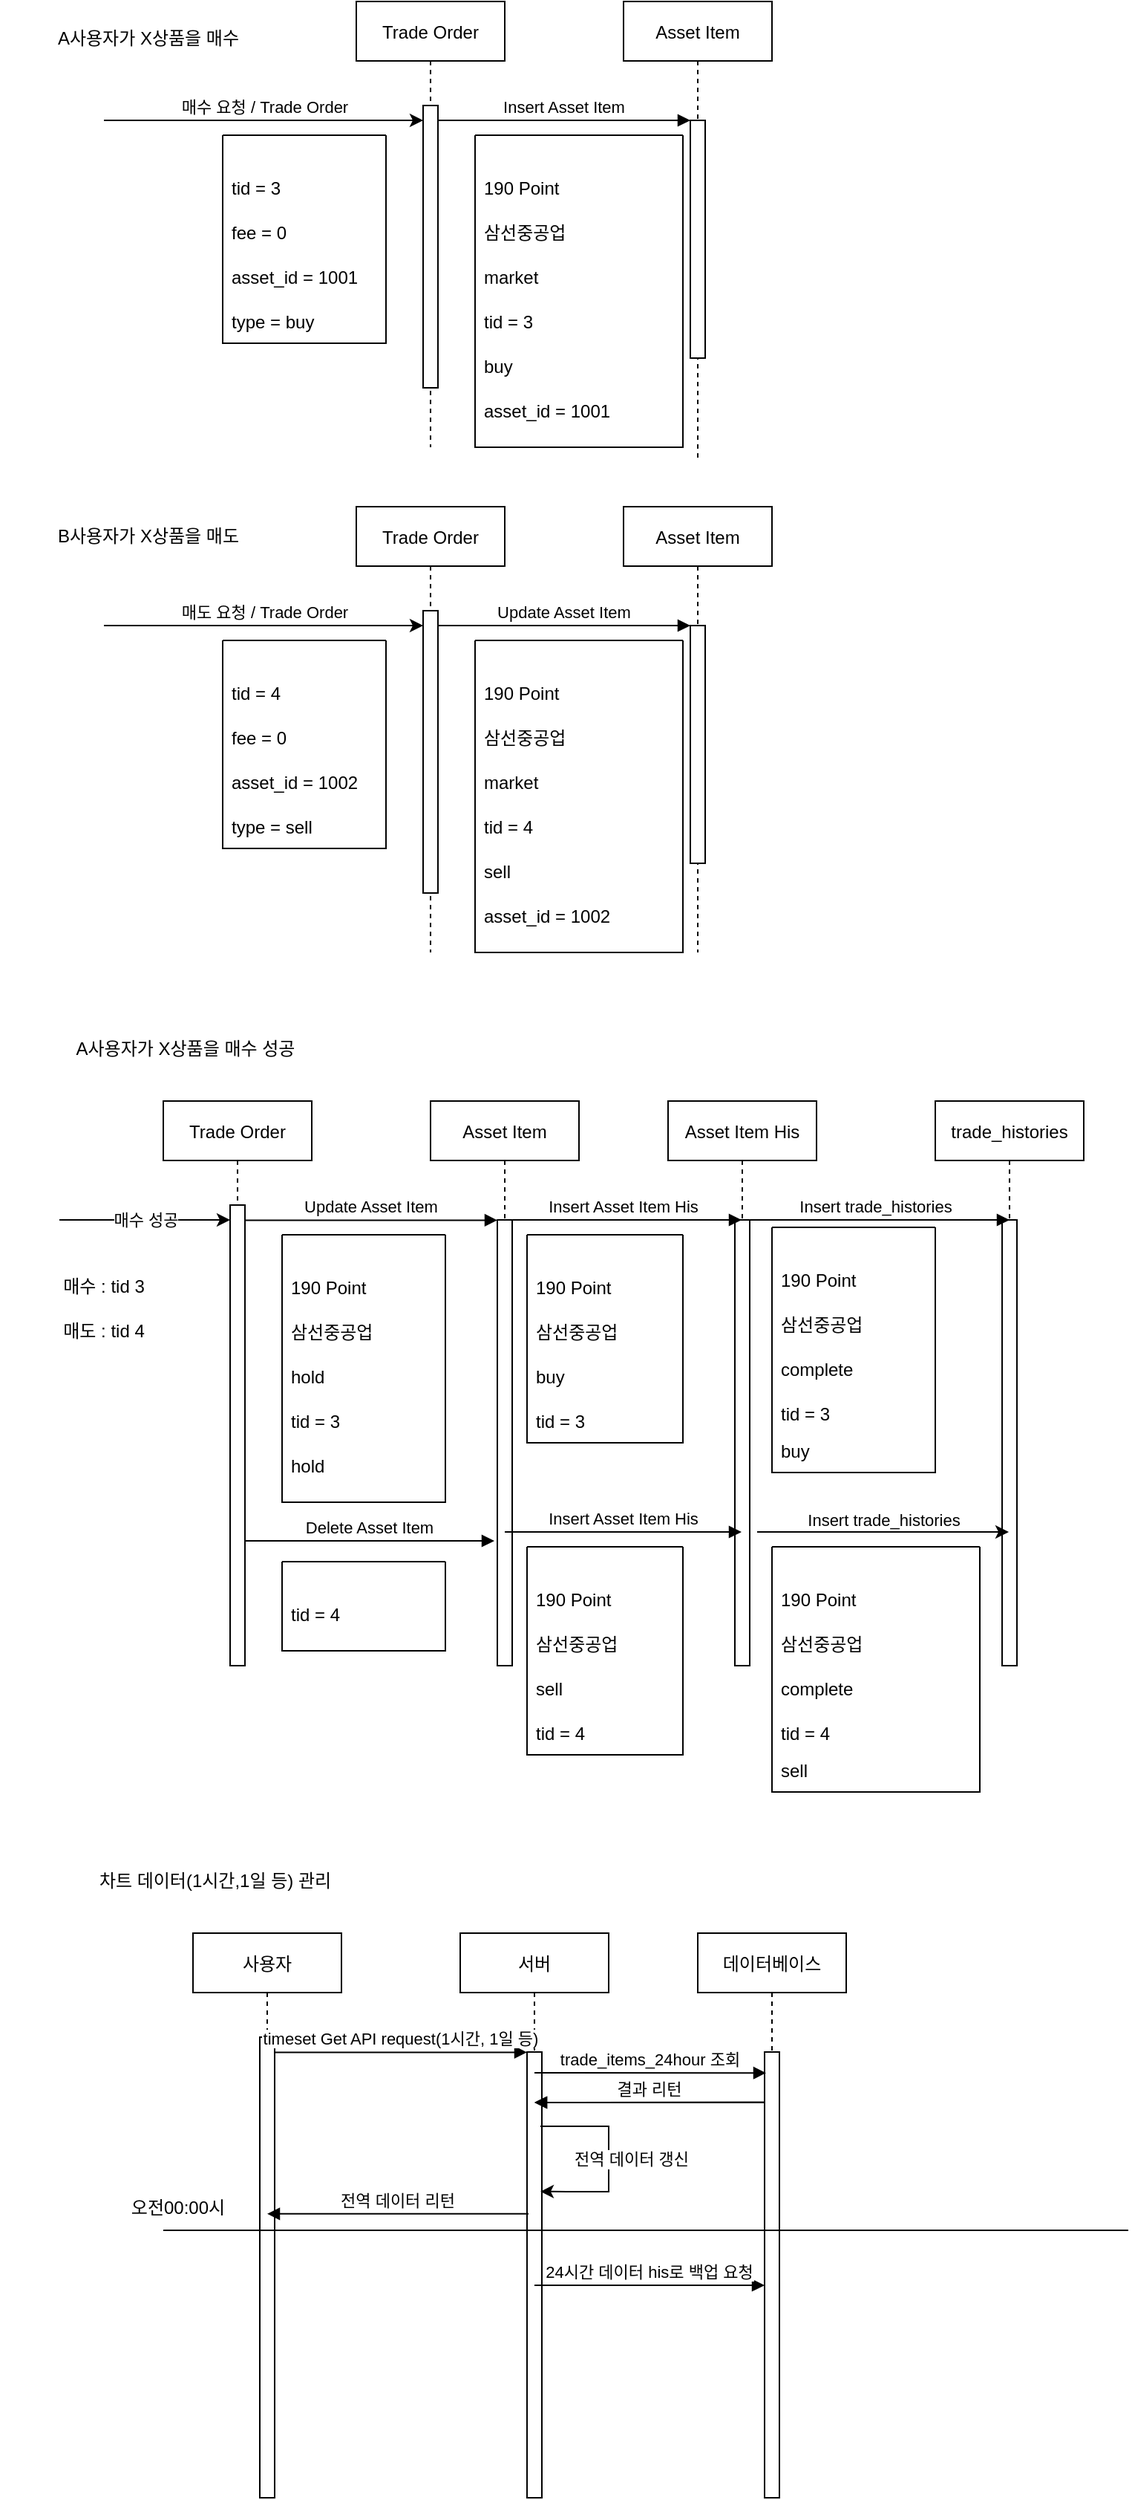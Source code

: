 <mxfile compressed="false" version="16.6.1" type="github">
  <diagram id="kgpKYQtTHZ0yAKxKKP6v" name="Page-1">
    <mxGraphModel dx="1422" dy="762" grid="1" gridSize="10" guides="1" tooltips="1" connect="1" arrows="1" fold="1" page="1" pageScale="1" pageWidth="1100" pageHeight="850" math="0" shadow="0">
      <root>
        <mxCell id="0" />
        <mxCell id="1" parent="0" />
        <mxCell id="3nuBFxr9cyL0pnOWT2aG-1" value="Trade Order" style="shape=umlLifeline;perimeter=lifelinePerimeter;container=1;collapsible=0;recursiveResize=0;rounded=0;shadow=0;strokeWidth=1;" parent="1" vertex="1">
          <mxGeometry x="270" y="80" width="100" height="300" as="geometry" />
        </mxCell>
        <mxCell id="3nuBFxr9cyL0pnOWT2aG-2" value="" style="points=[];perimeter=orthogonalPerimeter;rounded=0;shadow=0;strokeWidth=1;" parent="3nuBFxr9cyL0pnOWT2aG-1" vertex="1">
          <mxGeometry x="45" y="70" width="10" height="190" as="geometry" />
        </mxCell>
        <mxCell id="_QQGGrfTou_LdWQTnCrA-6" value="매수 요청 / Trade Order" style="endArrow=classic;html=1;rounded=0;verticalAlign=bottom;" parent="3nuBFxr9cyL0pnOWT2aG-1" edge="1">
          <mxGeometry width="50" height="50" relative="1" as="geometry">
            <mxPoint x="-170" y="80" as="sourcePoint" />
            <mxPoint x="45" y="80" as="targetPoint" />
          </mxGeometry>
        </mxCell>
        <mxCell id="3EWsTTJTEMjbQ-1mePFO-1" value="" style="swimlane;startSize=0;" parent="3nuBFxr9cyL0pnOWT2aG-1" vertex="1">
          <mxGeometry x="-90" y="90" width="110" height="140" as="geometry" />
        </mxCell>
        <mxCell id="3EWsTTJTEMjbQ-1mePFO-2" value="tid = 3" style="text;strokeColor=none;fillColor=none;align=left;verticalAlign=middle;spacingLeft=4;spacingRight=4;overflow=hidden;points=[[0,0.5],[1,0.5]];portConstraint=eastwest;rotatable=0;" parent="3EWsTTJTEMjbQ-1mePFO-1" vertex="1">
          <mxGeometry y="20" width="140" height="30" as="geometry" />
        </mxCell>
        <mxCell id="3EWsTTJTEMjbQ-1mePFO-3" value="fee = 0" style="text;strokeColor=none;fillColor=none;align=left;verticalAlign=middle;spacingLeft=4;spacingRight=4;overflow=hidden;points=[[0,0.5],[1,0.5]];portConstraint=eastwest;rotatable=0;" parent="3EWsTTJTEMjbQ-1mePFO-1" vertex="1">
          <mxGeometry y="50" width="140" height="30" as="geometry" />
        </mxCell>
        <mxCell id="3EWsTTJTEMjbQ-1mePFO-4" value="asset_id = 1001" style="text;strokeColor=none;fillColor=none;align=left;verticalAlign=middle;spacingLeft=4;spacingRight=4;overflow=hidden;points=[[0,0.5],[1,0.5]];portConstraint=eastwest;rotatable=0;" parent="3EWsTTJTEMjbQ-1mePFO-1" vertex="1">
          <mxGeometry y="80" width="140" height="30" as="geometry" />
        </mxCell>
        <mxCell id="3EWsTTJTEMjbQ-1mePFO-5" value="type = buy" style="text;strokeColor=none;fillColor=none;align=left;verticalAlign=middle;spacingLeft=4;spacingRight=4;overflow=hidden;points=[[0,0.5],[1,0.5]];portConstraint=eastwest;rotatable=0;" parent="3EWsTTJTEMjbQ-1mePFO-1" vertex="1">
          <mxGeometry y="110" width="140" height="30" as="geometry" />
        </mxCell>
        <mxCell id="3nuBFxr9cyL0pnOWT2aG-5" value="Asset Item" style="shape=umlLifeline;perimeter=lifelinePerimeter;container=1;collapsible=0;recursiveResize=0;rounded=0;shadow=0;strokeWidth=1;" parent="1" vertex="1">
          <mxGeometry x="450" y="80" width="100" height="310" as="geometry" />
        </mxCell>
        <mxCell id="3nuBFxr9cyL0pnOWT2aG-6" value="" style="points=[];perimeter=orthogonalPerimeter;rounded=0;shadow=0;strokeWidth=1;" parent="3nuBFxr9cyL0pnOWT2aG-5" vertex="1">
          <mxGeometry x="45" y="80" width="10" height="160" as="geometry" />
        </mxCell>
        <mxCell id="2FukZ6OJxtkAPrfCXwyL-7" value="" style="swimlane;startSize=0;" parent="3nuBFxr9cyL0pnOWT2aG-5" vertex="1">
          <mxGeometry x="-100" y="90" width="140" height="210" as="geometry" />
        </mxCell>
        <mxCell id="2FukZ6OJxtkAPrfCXwyL-12" value="190 Point" style="text;strokeColor=none;fillColor=none;align=left;verticalAlign=middle;spacingLeft=4;spacingRight=4;overflow=hidden;points=[[0,0.5],[1,0.5]];portConstraint=eastwest;rotatable=0;" parent="2FukZ6OJxtkAPrfCXwyL-7" vertex="1">
          <mxGeometry y="20" width="140" height="30" as="geometry" />
        </mxCell>
        <mxCell id="2FukZ6OJxtkAPrfCXwyL-13" value="삼선중공업" style="text;strokeColor=none;fillColor=none;align=left;verticalAlign=middle;spacingLeft=4;spacingRight=4;overflow=hidden;points=[[0,0.5],[1,0.5]];portConstraint=eastwest;rotatable=0;" parent="2FukZ6OJxtkAPrfCXwyL-7" vertex="1">
          <mxGeometry y="50" width="140" height="30" as="geometry" />
        </mxCell>
        <mxCell id="2FukZ6OJxtkAPrfCXwyL-14" value="market" style="text;strokeColor=none;fillColor=none;align=left;verticalAlign=middle;spacingLeft=4;spacingRight=4;overflow=hidden;points=[[0,0.5],[1,0.5]];portConstraint=eastwest;rotatable=0;" parent="2FukZ6OJxtkAPrfCXwyL-7" vertex="1">
          <mxGeometry y="80" width="140" height="30" as="geometry" />
        </mxCell>
        <mxCell id="2FukZ6OJxtkAPrfCXwyL-5" value="tid = 3" style="text;strokeColor=none;fillColor=none;align=left;verticalAlign=middle;spacingLeft=4;spacingRight=4;overflow=hidden;points=[[0,0.5],[1,0.5]];portConstraint=eastwest;rotatable=0;" parent="2FukZ6OJxtkAPrfCXwyL-7" vertex="1">
          <mxGeometry y="110" width="140" height="30" as="geometry" />
        </mxCell>
        <mxCell id="2FukZ6OJxtkAPrfCXwyL-6" value="buy" style="text;strokeColor=none;fillColor=none;align=left;verticalAlign=middle;spacingLeft=4;spacingRight=4;overflow=hidden;points=[[0,0.5],[1,0.5]];portConstraint=eastwest;rotatable=0;" parent="2FukZ6OJxtkAPrfCXwyL-7" vertex="1">
          <mxGeometry y="140" width="140" height="30" as="geometry" />
        </mxCell>
        <mxCell id="3EWsTTJTEMjbQ-1mePFO-27" value="asset_id = 1001" style="text;strokeColor=none;fillColor=none;align=left;verticalAlign=middle;spacingLeft=4;spacingRight=4;overflow=hidden;points=[[0,0.5],[1,0.5]];portConstraint=eastwest;rotatable=0;" parent="2FukZ6OJxtkAPrfCXwyL-7" vertex="1">
          <mxGeometry y="170" width="140" height="30" as="geometry" />
        </mxCell>
        <mxCell id="3nuBFxr9cyL0pnOWT2aG-8" value="Insert Asset Item" style="verticalAlign=bottom;endArrow=block;entryX=0;entryY=0;shadow=0;strokeWidth=1;" parent="1" source="3nuBFxr9cyL0pnOWT2aG-2" target="3nuBFxr9cyL0pnOWT2aG-6" edge="1">
          <mxGeometry relative="1" as="geometry">
            <mxPoint x="425" y="160" as="sourcePoint" />
          </mxGeometry>
        </mxCell>
        <mxCell id="_QQGGrfTou_LdWQTnCrA-2" value="A사용자가 X상품을 매수" style="text;html=1;strokeColor=none;fillColor=none;align=center;verticalAlign=middle;whiteSpace=wrap;rounded=0;" parent="1" vertex="1">
          <mxGeometry x="50" y="90" width="160" height="30" as="geometry" />
        </mxCell>
        <mxCell id="2FukZ6OJxtkAPrfCXwyL-31" value="Trade Order" style="shape=umlLifeline;perimeter=lifelinePerimeter;container=1;collapsible=0;recursiveResize=0;rounded=0;shadow=0;strokeWidth=1;" parent="1" vertex="1">
          <mxGeometry x="140" y="820" width="100" height="380" as="geometry" />
        </mxCell>
        <mxCell id="2FukZ6OJxtkAPrfCXwyL-32" value="" style="points=[];perimeter=orthogonalPerimeter;rounded=0;shadow=0;strokeWidth=1;" parent="2FukZ6OJxtkAPrfCXwyL-31" vertex="1">
          <mxGeometry x="45" y="70" width="10" height="310" as="geometry" />
        </mxCell>
        <mxCell id="2FukZ6OJxtkAPrfCXwyL-33" value="매수 성공" style="endArrow=classic;html=1;rounded=0;" parent="2FukZ6OJxtkAPrfCXwyL-31" edge="1">
          <mxGeometry width="50" height="50" relative="1" as="geometry">
            <mxPoint x="-70" y="80" as="sourcePoint" />
            <mxPoint x="45" y="80" as="targetPoint" />
          </mxGeometry>
        </mxCell>
        <mxCell id="2FukZ6OJxtkAPrfCXwyL-34" value="Asset Item" style="shape=umlLifeline;perimeter=lifelinePerimeter;container=1;collapsible=0;recursiveResize=0;rounded=0;shadow=0;strokeWidth=1;" parent="1" vertex="1">
          <mxGeometry x="320" y="820" width="100" height="380" as="geometry" />
        </mxCell>
        <mxCell id="2FukZ6OJxtkAPrfCXwyL-35" value="" style="points=[];perimeter=orthogonalPerimeter;rounded=0;shadow=0;strokeWidth=1;" parent="2FukZ6OJxtkAPrfCXwyL-34" vertex="1">
          <mxGeometry x="45" y="80" width="10" height="300" as="geometry" />
        </mxCell>
        <mxCell id="2FukZ6OJxtkAPrfCXwyL-36" value="" style="swimlane;startSize=0;" parent="2FukZ6OJxtkAPrfCXwyL-34" vertex="1">
          <mxGeometry x="-100" y="90" width="110" height="180" as="geometry" />
        </mxCell>
        <mxCell id="2FukZ6OJxtkAPrfCXwyL-37" value="190 Point" style="text;strokeColor=none;fillColor=none;align=left;verticalAlign=middle;spacingLeft=4;spacingRight=4;overflow=hidden;points=[[0,0.5],[1,0.5]];portConstraint=eastwest;rotatable=0;" parent="2FukZ6OJxtkAPrfCXwyL-36" vertex="1">
          <mxGeometry y="20" width="140" height="30" as="geometry" />
        </mxCell>
        <mxCell id="2FukZ6OJxtkAPrfCXwyL-38" value="삼선중공업" style="text;strokeColor=none;fillColor=none;align=left;verticalAlign=middle;spacingLeft=4;spacingRight=4;overflow=hidden;points=[[0,0.5],[1,0.5]];portConstraint=eastwest;rotatable=0;" parent="2FukZ6OJxtkAPrfCXwyL-36" vertex="1">
          <mxGeometry y="50" width="140" height="30" as="geometry" />
        </mxCell>
        <mxCell id="2FukZ6OJxtkAPrfCXwyL-39" value="hold" style="text;strokeColor=none;fillColor=none;align=left;verticalAlign=middle;spacingLeft=4;spacingRight=4;overflow=hidden;points=[[0,0.5],[1,0.5]];portConstraint=eastwest;rotatable=0;" parent="2FukZ6OJxtkAPrfCXwyL-36" vertex="1">
          <mxGeometry y="80" width="140" height="30" as="geometry" />
        </mxCell>
        <mxCell id="2FukZ6OJxtkAPrfCXwyL-40" value="tid = 3" style="text;strokeColor=none;fillColor=none;align=left;verticalAlign=middle;spacingLeft=4;spacingRight=4;overflow=hidden;points=[[0,0.5],[1,0.5]];portConstraint=eastwest;rotatable=0;" parent="2FukZ6OJxtkAPrfCXwyL-36" vertex="1">
          <mxGeometry y="110" width="140" height="30" as="geometry" />
        </mxCell>
        <mxCell id="2FukZ6OJxtkAPrfCXwyL-41" value="hold" style="text;strokeColor=none;fillColor=none;align=left;verticalAlign=middle;spacingLeft=4;spacingRight=4;overflow=hidden;points=[[0,0.5],[1,0.5]];portConstraint=eastwest;rotatable=0;" parent="2FukZ6OJxtkAPrfCXwyL-36" vertex="1">
          <mxGeometry y="140" width="140" height="30" as="geometry" />
        </mxCell>
        <mxCell id="2FukZ6OJxtkAPrfCXwyL-42" value="Update Asset Item" style="verticalAlign=bottom;endArrow=block;shadow=0;strokeWidth=1;exitX=1;exitY=0.033;exitDx=0;exitDy=0;exitPerimeter=0;" parent="1" source="2FukZ6OJxtkAPrfCXwyL-32" target="2FukZ6OJxtkAPrfCXwyL-35" edge="1">
          <mxGeometry relative="1" as="geometry">
            <mxPoint x="295" y="900" as="sourcePoint" />
          </mxGeometry>
        </mxCell>
        <mxCell id="2FukZ6OJxtkAPrfCXwyL-43" value="A사용자가 X상품을 매수 성공" style="text;html=1;strokeColor=none;fillColor=none;align=center;verticalAlign=middle;whiteSpace=wrap;rounded=0;" parent="1" vertex="1">
          <mxGeometry x="70" y="770" width="170" height="30" as="geometry" />
        </mxCell>
        <mxCell id="2FukZ6OJxtkAPrfCXwyL-44" value="Asset Item His" style="shape=umlLifeline;perimeter=lifelinePerimeter;container=1;collapsible=0;recursiveResize=0;rounded=0;shadow=0;strokeWidth=1;" parent="1" vertex="1">
          <mxGeometry x="480" y="820" width="100" height="380" as="geometry" />
        </mxCell>
        <mxCell id="2FukZ6OJxtkAPrfCXwyL-45" value="" style="points=[];perimeter=orthogonalPerimeter;rounded=0;shadow=0;strokeWidth=1;" parent="2FukZ6OJxtkAPrfCXwyL-44" vertex="1">
          <mxGeometry x="45" y="80" width="10" height="300" as="geometry" />
        </mxCell>
        <mxCell id="2FukZ6OJxtkAPrfCXwyL-49" value="" style="swimlane;startSize=0;" parent="2FukZ6OJxtkAPrfCXwyL-44" vertex="1">
          <mxGeometry x="-95" y="90" width="105" height="140" as="geometry" />
        </mxCell>
        <mxCell id="2FukZ6OJxtkAPrfCXwyL-50" value="190 Point" style="text;strokeColor=none;fillColor=none;align=left;verticalAlign=middle;spacingLeft=4;spacingRight=4;overflow=hidden;points=[[0,0.5],[1,0.5]];portConstraint=eastwest;rotatable=0;" parent="2FukZ6OJxtkAPrfCXwyL-49" vertex="1">
          <mxGeometry y="20" width="140" height="30" as="geometry" />
        </mxCell>
        <mxCell id="2FukZ6OJxtkAPrfCXwyL-51" value="삼선중공업" style="text;strokeColor=none;fillColor=none;align=left;verticalAlign=middle;spacingLeft=4;spacingRight=4;overflow=hidden;points=[[0,0.5],[1,0.5]];portConstraint=eastwest;rotatable=0;" parent="2FukZ6OJxtkAPrfCXwyL-49" vertex="1">
          <mxGeometry y="50" width="140" height="30" as="geometry" />
        </mxCell>
        <mxCell id="2FukZ6OJxtkAPrfCXwyL-52" value="buy" style="text;strokeColor=none;fillColor=none;align=left;verticalAlign=middle;spacingLeft=4;spacingRight=4;overflow=hidden;points=[[0,0.5],[1,0.5]];portConstraint=eastwest;rotatable=0;" parent="2FukZ6OJxtkAPrfCXwyL-49" vertex="1">
          <mxGeometry y="80" width="140" height="30" as="geometry" />
        </mxCell>
        <mxCell id="2FukZ6OJxtkAPrfCXwyL-53" value="tid = 3" style="text;strokeColor=none;fillColor=none;align=left;verticalAlign=middle;spacingLeft=4;spacingRight=4;overflow=hidden;points=[[0,0.5],[1,0.5]];portConstraint=eastwest;rotatable=0;" parent="2FukZ6OJxtkAPrfCXwyL-49" vertex="1">
          <mxGeometry y="110" width="140" height="30" as="geometry" />
        </mxCell>
        <mxCell id="2FukZ6OJxtkAPrfCXwyL-46" value="trade_histories" style="shape=umlLifeline;perimeter=lifelinePerimeter;container=1;collapsible=0;recursiveResize=0;rounded=0;shadow=0;strokeWidth=1;" parent="1" vertex="1">
          <mxGeometry x="660" y="820" width="100" height="380" as="geometry" />
        </mxCell>
        <mxCell id="2FukZ6OJxtkAPrfCXwyL-47" value="" style="points=[];perimeter=orthogonalPerimeter;rounded=0;shadow=0;strokeWidth=1;" parent="2FukZ6OJxtkAPrfCXwyL-46" vertex="1">
          <mxGeometry x="45" y="80" width="10" height="300" as="geometry" />
        </mxCell>
        <mxCell id="2FukZ6OJxtkAPrfCXwyL-48" value="Insert Asset Item His" style="verticalAlign=bottom;endArrow=block;shadow=0;strokeWidth=1;" parent="1" source="2FukZ6OJxtkAPrfCXwyL-34" target="2FukZ6OJxtkAPrfCXwyL-44" edge="1">
          <mxGeometry relative="1" as="geometry">
            <mxPoint x="195" y="900" as="sourcePoint" />
            <mxPoint x="365" y="900" as="targetPoint" />
            <Array as="points">
              <mxPoint x="520" y="900" />
            </Array>
          </mxGeometry>
        </mxCell>
        <mxCell id="2FukZ6OJxtkAPrfCXwyL-55" value="Insert trade_histories" style="verticalAlign=bottom;endArrow=block;shadow=0;strokeWidth=1;" parent="1" target="2FukZ6OJxtkAPrfCXwyL-47" edge="1">
          <mxGeometry relative="1" as="geometry">
            <mxPoint x="530" y="900" as="sourcePoint" />
            <mxPoint x="529.5" y="900" as="targetPoint" />
            <Array as="points">
              <mxPoint x="710" y="900" />
            </Array>
          </mxGeometry>
        </mxCell>
        <mxCell id="2FukZ6OJxtkAPrfCXwyL-56" value="" style="swimlane;startSize=0;" parent="1" vertex="1">
          <mxGeometry x="550" y="905" width="110" height="165" as="geometry" />
        </mxCell>
        <mxCell id="2FukZ6OJxtkAPrfCXwyL-57" value="190 Point" style="text;strokeColor=none;fillColor=none;align=left;verticalAlign=middle;spacingLeft=4;spacingRight=4;overflow=hidden;points=[[0,0.5],[1,0.5]];portConstraint=eastwest;rotatable=0;" parent="2FukZ6OJxtkAPrfCXwyL-56" vertex="1">
          <mxGeometry y="20" width="140" height="30" as="geometry" />
        </mxCell>
        <mxCell id="2FukZ6OJxtkAPrfCXwyL-58" value="삼선중공업" style="text;strokeColor=none;fillColor=none;align=left;verticalAlign=middle;spacingLeft=4;spacingRight=4;overflow=hidden;points=[[0,0.5],[1,0.5]];portConstraint=eastwest;rotatable=0;" parent="2FukZ6OJxtkAPrfCXwyL-56" vertex="1">
          <mxGeometry y="50" width="140" height="30" as="geometry" />
        </mxCell>
        <mxCell id="2FukZ6OJxtkAPrfCXwyL-59" value="complete" style="text;strokeColor=none;fillColor=none;align=left;verticalAlign=middle;spacingLeft=4;spacingRight=4;overflow=hidden;points=[[0,0.5],[1,0.5]];portConstraint=eastwest;rotatable=0;" parent="2FukZ6OJxtkAPrfCXwyL-56" vertex="1">
          <mxGeometry y="80" width="140" height="30" as="geometry" />
        </mxCell>
        <mxCell id="2FukZ6OJxtkAPrfCXwyL-60" value="tid = 3" style="text;strokeColor=none;fillColor=none;align=left;verticalAlign=middle;spacingLeft=4;spacingRight=4;overflow=hidden;points=[[0,0.5],[1,0.5]];portConstraint=eastwest;rotatable=0;" parent="2FukZ6OJxtkAPrfCXwyL-56" vertex="1">
          <mxGeometry y="110" width="140" height="30" as="geometry" />
        </mxCell>
        <mxCell id="2FukZ6OJxtkAPrfCXwyL-61" value="buy" style="text;strokeColor=none;fillColor=none;align=left;verticalAlign=middle;spacingLeft=4;spacingRight=4;overflow=hidden;points=[[0,0.5],[1,0.5]];portConstraint=eastwest;rotatable=0;" parent="1" vertex="1">
          <mxGeometry x="550" y="1040" width="140" height="30" as="geometry" />
        </mxCell>
        <mxCell id="2FukZ6OJxtkAPrfCXwyL-67" value="Delete Asset Item" style="verticalAlign=bottom;endArrow=block;shadow=0;strokeWidth=1;entryX=-0.2;entryY=0.72;entryDx=0;entryDy=0;entryPerimeter=0;" parent="1" source="2FukZ6OJxtkAPrfCXwyL-32" target="2FukZ6OJxtkAPrfCXwyL-35" edge="1">
          <mxGeometry relative="1" as="geometry">
            <mxPoint x="295" y="900" as="sourcePoint" />
          </mxGeometry>
        </mxCell>
        <mxCell id="2FukZ6OJxtkAPrfCXwyL-68" value="" style="swimlane;startSize=0;" parent="1" vertex="1">
          <mxGeometry x="220" y="1130" width="110" height="60" as="geometry" />
        </mxCell>
        <mxCell id="2FukZ6OJxtkAPrfCXwyL-72" value="tid = 4" style="text;strokeColor=none;fillColor=none;align=left;verticalAlign=middle;spacingLeft=4;spacingRight=4;overflow=hidden;points=[[0,0.5],[1,0.5]];portConstraint=eastwest;rotatable=0;" parent="2FukZ6OJxtkAPrfCXwyL-68" vertex="1">
          <mxGeometry y="20" width="140" height="30" as="geometry" />
        </mxCell>
        <mxCell id="2FukZ6OJxtkAPrfCXwyL-74" value="매수 : tid 3" style="text;html=1;strokeColor=none;fillColor=none;align=center;verticalAlign=middle;whiteSpace=wrap;rounded=0;" parent="1" vertex="1">
          <mxGeometry x="30" y="930" width="140" height="30" as="geometry" />
        </mxCell>
        <mxCell id="2FukZ6OJxtkAPrfCXwyL-75" value="매도 : tid 4" style="text;html=1;strokeColor=none;fillColor=none;align=center;verticalAlign=middle;whiteSpace=wrap;rounded=0;" parent="1" vertex="1">
          <mxGeometry x="30" y="960" width="140" height="30" as="geometry" />
        </mxCell>
        <mxCell id="2FukZ6OJxtkAPrfCXwyL-78" value="Insert Asset Item His" style="verticalAlign=bottom;endArrow=block;shadow=0;strokeWidth=1;" parent="1" source="2FukZ6OJxtkAPrfCXwyL-34" target="2FukZ6OJxtkAPrfCXwyL-44" edge="1">
          <mxGeometry relative="1" as="geometry">
            <mxPoint x="369.5" y="900" as="sourcePoint" />
            <mxPoint x="529.5" y="900" as="targetPoint" />
            <Array as="points">
              <mxPoint x="380" y="1110" />
            </Array>
          </mxGeometry>
        </mxCell>
        <mxCell id="2FukZ6OJxtkAPrfCXwyL-79" value="" style="swimlane;startSize=0;" parent="1" vertex="1">
          <mxGeometry x="385" y="1120" width="105" height="140" as="geometry" />
        </mxCell>
        <mxCell id="2FukZ6OJxtkAPrfCXwyL-80" value="190 Point" style="text;strokeColor=none;fillColor=none;align=left;verticalAlign=middle;spacingLeft=4;spacingRight=4;overflow=hidden;points=[[0,0.5],[1,0.5]];portConstraint=eastwest;rotatable=0;" parent="2FukZ6OJxtkAPrfCXwyL-79" vertex="1">
          <mxGeometry y="20" width="140" height="30" as="geometry" />
        </mxCell>
        <mxCell id="2FukZ6OJxtkAPrfCXwyL-81" value="삼선중공업" style="text;strokeColor=none;fillColor=none;align=left;verticalAlign=middle;spacingLeft=4;spacingRight=4;overflow=hidden;points=[[0,0.5],[1,0.5]];portConstraint=eastwest;rotatable=0;" parent="2FukZ6OJxtkAPrfCXwyL-79" vertex="1">
          <mxGeometry y="50" width="140" height="30" as="geometry" />
        </mxCell>
        <mxCell id="2FukZ6OJxtkAPrfCXwyL-82" value="sell" style="text;strokeColor=none;fillColor=none;align=left;verticalAlign=middle;spacingLeft=4;spacingRight=4;overflow=hidden;points=[[0,0.5],[1,0.5]];portConstraint=eastwest;rotatable=0;" parent="2FukZ6OJxtkAPrfCXwyL-79" vertex="1">
          <mxGeometry y="80" width="140" height="30" as="geometry" />
        </mxCell>
        <mxCell id="2FukZ6OJxtkAPrfCXwyL-83" value="tid = 4" style="text;strokeColor=none;fillColor=none;align=left;verticalAlign=middle;spacingLeft=4;spacingRight=4;overflow=hidden;points=[[0,0.5],[1,0.5]];portConstraint=eastwest;rotatable=0;" parent="2FukZ6OJxtkAPrfCXwyL-79" vertex="1">
          <mxGeometry y="110" width="140" height="30" as="geometry" />
        </mxCell>
        <mxCell id="2FukZ6OJxtkAPrfCXwyL-91" value="" style="endArrow=classic;html=1;rounded=0;" parent="1" target="2FukZ6OJxtkAPrfCXwyL-46" edge="1">
          <mxGeometry relative="1" as="geometry">
            <mxPoint x="540" y="1110" as="sourcePoint" />
            <mxPoint x="640" y="1110" as="targetPoint" />
          </mxGeometry>
        </mxCell>
        <mxCell id="2FukZ6OJxtkAPrfCXwyL-92" value="Insert trade_histories" style="edgeLabel;resizable=0;html=1;align=center;verticalAlign=bottom;" parent="2FukZ6OJxtkAPrfCXwyL-91" connectable="0" vertex="1">
          <mxGeometry relative="1" as="geometry" />
        </mxCell>
        <mxCell id="2FukZ6OJxtkAPrfCXwyL-93" value="" style="swimlane;startSize=0;" parent="1" vertex="1">
          <mxGeometry x="550" y="1120" width="140" height="165" as="geometry" />
        </mxCell>
        <mxCell id="2FukZ6OJxtkAPrfCXwyL-94" value="190 Point" style="text;strokeColor=none;fillColor=none;align=left;verticalAlign=middle;spacingLeft=4;spacingRight=4;overflow=hidden;points=[[0,0.5],[1,0.5]];portConstraint=eastwest;rotatable=0;" parent="2FukZ6OJxtkAPrfCXwyL-93" vertex="1">
          <mxGeometry y="20" width="140" height="30" as="geometry" />
        </mxCell>
        <mxCell id="2FukZ6OJxtkAPrfCXwyL-95" value="삼선중공업" style="text;strokeColor=none;fillColor=none;align=left;verticalAlign=middle;spacingLeft=4;spacingRight=4;overflow=hidden;points=[[0,0.5],[1,0.5]];portConstraint=eastwest;rotatable=0;" parent="2FukZ6OJxtkAPrfCXwyL-93" vertex="1">
          <mxGeometry y="50" width="140" height="30" as="geometry" />
        </mxCell>
        <mxCell id="2FukZ6OJxtkAPrfCXwyL-96" value="complete" style="text;strokeColor=none;fillColor=none;align=left;verticalAlign=middle;spacingLeft=4;spacingRight=4;overflow=hidden;points=[[0,0.5],[1,0.5]];portConstraint=eastwest;rotatable=0;" parent="2FukZ6OJxtkAPrfCXwyL-93" vertex="1">
          <mxGeometry y="80" width="140" height="30" as="geometry" />
        </mxCell>
        <mxCell id="2FukZ6OJxtkAPrfCXwyL-97" value="tid = 4" style="text;strokeColor=none;fillColor=none;align=left;verticalAlign=middle;spacingLeft=4;spacingRight=4;overflow=hidden;points=[[0,0.5],[1,0.5]];portConstraint=eastwest;rotatable=0;" parent="2FukZ6OJxtkAPrfCXwyL-93" vertex="1">
          <mxGeometry y="110" width="140" height="30" as="geometry" />
        </mxCell>
        <mxCell id="2FukZ6OJxtkAPrfCXwyL-98" value="sell" style="text;strokeColor=none;fillColor=none;align=left;verticalAlign=middle;spacingLeft=4;spacingRight=4;overflow=hidden;points=[[0,0.5],[1,0.5]];portConstraint=eastwest;rotatable=0;" parent="2FukZ6OJxtkAPrfCXwyL-93" vertex="1">
          <mxGeometry y="135" width="140" height="30" as="geometry" />
        </mxCell>
        <mxCell id="3EWsTTJTEMjbQ-1mePFO-7" value="Trade Order" style="shape=umlLifeline;perimeter=lifelinePerimeter;container=1;collapsible=0;recursiveResize=0;rounded=0;shadow=0;strokeWidth=1;" parent="1" vertex="1">
          <mxGeometry x="270" y="420" width="100" height="300" as="geometry" />
        </mxCell>
        <mxCell id="3EWsTTJTEMjbQ-1mePFO-8" value="" style="points=[];perimeter=orthogonalPerimeter;rounded=0;shadow=0;strokeWidth=1;" parent="3EWsTTJTEMjbQ-1mePFO-7" vertex="1">
          <mxGeometry x="45" y="70" width="10" height="190" as="geometry" />
        </mxCell>
        <mxCell id="3EWsTTJTEMjbQ-1mePFO-9" value="매도 요청 / Trade Order" style="endArrow=classic;html=1;rounded=0;verticalAlign=bottom;" parent="3EWsTTJTEMjbQ-1mePFO-7" edge="1">
          <mxGeometry width="50" height="50" relative="1" as="geometry">
            <mxPoint x="-170" y="80" as="sourcePoint" />
            <mxPoint x="45" y="80" as="targetPoint" />
          </mxGeometry>
        </mxCell>
        <mxCell id="3EWsTTJTEMjbQ-1mePFO-10" value="" style="swimlane;startSize=0;" parent="3EWsTTJTEMjbQ-1mePFO-7" vertex="1">
          <mxGeometry x="-90" y="90" width="110" height="140" as="geometry" />
        </mxCell>
        <mxCell id="3EWsTTJTEMjbQ-1mePFO-11" value="tid = 4" style="text;strokeColor=none;fillColor=none;align=left;verticalAlign=middle;spacingLeft=4;spacingRight=4;overflow=hidden;points=[[0,0.5],[1,0.5]];portConstraint=eastwest;rotatable=0;" parent="3EWsTTJTEMjbQ-1mePFO-10" vertex="1">
          <mxGeometry y="20" width="140" height="30" as="geometry" />
        </mxCell>
        <mxCell id="3EWsTTJTEMjbQ-1mePFO-12" value="fee = 0" style="text;strokeColor=none;fillColor=none;align=left;verticalAlign=middle;spacingLeft=4;spacingRight=4;overflow=hidden;points=[[0,0.5],[1,0.5]];portConstraint=eastwest;rotatable=0;" parent="3EWsTTJTEMjbQ-1mePFO-10" vertex="1">
          <mxGeometry y="50" width="140" height="30" as="geometry" />
        </mxCell>
        <mxCell id="3EWsTTJTEMjbQ-1mePFO-13" value="asset_id = 1002" style="text;strokeColor=none;fillColor=none;align=left;verticalAlign=middle;spacingLeft=4;spacingRight=4;overflow=hidden;points=[[0,0.5],[1,0.5]];portConstraint=eastwest;rotatable=0;" parent="3EWsTTJTEMjbQ-1mePFO-10" vertex="1">
          <mxGeometry y="80" width="140" height="30" as="geometry" />
        </mxCell>
        <mxCell id="3EWsTTJTEMjbQ-1mePFO-14" value="type = sell" style="text;strokeColor=none;fillColor=none;align=left;verticalAlign=middle;spacingLeft=4;spacingRight=4;overflow=hidden;points=[[0,0.5],[1,0.5]];portConstraint=eastwest;rotatable=0;" parent="3EWsTTJTEMjbQ-1mePFO-10" vertex="1">
          <mxGeometry y="110" width="140" height="30" as="geometry" />
        </mxCell>
        <mxCell id="3EWsTTJTEMjbQ-1mePFO-15" value="Asset Item" style="shape=umlLifeline;perimeter=lifelinePerimeter;container=1;collapsible=0;recursiveResize=0;rounded=0;shadow=0;strokeWidth=1;" parent="1" vertex="1">
          <mxGeometry x="450" y="420" width="100" height="300" as="geometry" />
        </mxCell>
        <mxCell id="3EWsTTJTEMjbQ-1mePFO-16" value="" style="points=[];perimeter=orthogonalPerimeter;rounded=0;shadow=0;strokeWidth=1;" parent="3EWsTTJTEMjbQ-1mePFO-15" vertex="1">
          <mxGeometry x="45" y="80" width="10" height="160" as="geometry" />
        </mxCell>
        <mxCell id="3EWsTTJTEMjbQ-1mePFO-17" value="" style="swimlane;startSize=0;" parent="3EWsTTJTEMjbQ-1mePFO-15" vertex="1">
          <mxGeometry x="-100" y="90" width="140" height="210" as="geometry" />
        </mxCell>
        <mxCell id="3EWsTTJTEMjbQ-1mePFO-18" value="190 Point" style="text;strokeColor=none;fillColor=none;align=left;verticalAlign=middle;spacingLeft=4;spacingRight=4;overflow=hidden;points=[[0,0.5],[1,0.5]];portConstraint=eastwest;rotatable=0;" parent="3EWsTTJTEMjbQ-1mePFO-17" vertex="1">
          <mxGeometry y="20" width="140" height="30" as="geometry" />
        </mxCell>
        <mxCell id="3EWsTTJTEMjbQ-1mePFO-19" value="삼선중공업" style="text;strokeColor=none;fillColor=none;align=left;verticalAlign=middle;spacingLeft=4;spacingRight=4;overflow=hidden;points=[[0,0.5],[1,0.5]];portConstraint=eastwest;rotatable=0;" parent="3EWsTTJTEMjbQ-1mePFO-17" vertex="1">
          <mxGeometry y="50" width="140" height="30" as="geometry" />
        </mxCell>
        <mxCell id="3EWsTTJTEMjbQ-1mePFO-20" value="market" style="text;strokeColor=none;fillColor=none;align=left;verticalAlign=middle;spacingLeft=4;spacingRight=4;overflow=hidden;points=[[0,0.5],[1,0.5]];portConstraint=eastwest;rotatable=0;" parent="3EWsTTJTEMjbQ-1mePFO-17" vertex="1">
          <mxGeometry y="80" width="140" height="30" as="geometry" />
        </mxCell>
        <mxCell id="3EWsTTJTEMjbQ-1mePFO-21" value="tid = 4" style="text;strokeColor=none;fillColor=none;align=left;verticalAlign=middle;spacingLeft=4;spacingRight=4;overflow=hidden;points=[[0,0.5],[1,0.5]];portConstraint=eastwest;rotatable=0;" parent="3EWsTTJTEMjbQ-1mePFO-17" vertex="1">
          <mxGeometry y="110" width="140" height="30" as="geometry" />
        </mxCell>
        <mxCell id="3EWsTTJTEMjbQ-1mePFO-22" value="sell" style="text;strokeColor=none;fillColor=none;align=left;verticalAlign=middle;spacingLeft=4;spacingRight=4;overflow=hidden;points=[[0,0.5],[1,0.5]];portConstraint=eastwest;rotatable=0;" parent="3EWsTTJTEMjbQ-1mePFO-17" vertex="1">
          <mxGeometry y="140" width="140" height="30" as="geometry" />
        </mxCell>
        <mxCell id="3EWsTTJTEMjbQ-1mePFO-26" value="asset_id = 1002" style="text;strokeColor=none;fillColor=none;align=left;verticalAlign=middle;spacingLeft=4;spacingRight=4;overflow=hidden;points=[[0,0.5],[1,0.5]];portConstraint=eastwest;rotatable=0;" parent="3EWsTTJTEMjbQ-1mePFO-17" vertex="1">
          <mxGeometry y="170" width="140" height="30" as="geometry" />
        </mxCell>
        <mxCell id="3EWsTTJTEMjbQ-1mePFO-23" value="Update Asset Item" style="verticalAlign=bottom;endArrow=block;entryX=0;entryY=0;shadow=0;strokeWidth=1;" parent="1" source="3EWsTTJTEMjbQ-1mePFO-8" target="3EWsTTJTEMjbQ-1mePFO-16" edge="1">
          <mxGeometry relative="1" as="geometry">
            <mxPoint x="425" y="500" as="sourcePoint" />
          </mxGeometry>
        </mxCell>
        <mxCell id="3EWsTTJTEMjbQ-1mePFO-24" value="B사용자가 X상품을 매도" style="text;html=1;strokeColor=none;fillColor=none;align=center;verticalAlign=middle;whiteSpace=wrap;rounded=0;" parent="1" vertex="1">
          <mxGeometry x="50" y="425" width="160" height="30" as="geometry" />
        </mxCell>
        <mxCell id="3DNG-Cj5ey9S82l4caLt-1" value="사용자" style="shape=umlLifeline;perimeter=lifelinePerimeter;container=1;collapsible=0;recursiveResize=0;rounded=0;shadow=0;strokeWidth=1;" parent="1" vertex="1">
          <mxGeometry x="160" y="1380" width="100" height="380" as="geometry" />
        </mxCell>
        <mxCell id="3DNG-Cj5ey9S82l4caLt-2" value="" style="points=[];perimeter=orthogonalPerimeter;rounded=0;shadow=0;strokeWidth=1;" parent="3DNG-Cj5ey9S82l4caLt-1" vertex="1">
          <mxGeometry x="45" y="70" width="10" height="310" as="geometry" />
        </mxCell>
        <mxCell id="3DNG-Cj5ey9S82l4caLt-4" value="서버" style="shape=umlLifeline;perimeter=lifelinePerimeter;container=1;collapsible=0;recursiveResize=0;rounded=0;shadow=0;strokeWidth=1;" parent="1" vertex="1">
          <mxGeometry x="340" y="1380" width="100" height="380" as="geometry" />
        </mxCell>
        <mxCell id="3DNG-Cj5ey9S82l4caLt-5" value="" style="points=[];perimeter=orthogonalPerimeter;rounded=0;shadow=0;strokeWidth=1;" parent="3DNG-Cj5ey9S82l4caLt-4" vertex="1">
          <mxGeometry x="45" y="80" width="10" height="300" as="geometry" />
        </mxCell>
        <mxCell id="3DNG-Cj5ey9S82l4caLt-57" value="" style="endArrow=classic;html=1;rounded=0;entryX=0.9;entryY=0.313;entryDx=0;entryDy=0;entryPerimeter=0;" parent="3DNG-Cj5ey9S82l4caLt-4" target="3DNG-Cj5ey9S82l4caLt-5" edge="1">
          <mxGeometry relative="1" as="geometry">
            <mxPoint x="54" y="130" as="sourcePoint" />
            <mxPoint x="260" y="170" as="targetPoint" />
            <Array as="points">
              <mxPoint x="100" y="130" />
              <mxPoint x="100" y="174" />
            </Array>
          </mxGeometry>
        </mxCell>
        <mxCell id="3DNG-Cj5ey9S82l4caLt-58" value="전역 데이터 갱신" style="edgeLabel;resizable=0;html=1;align=center;verticalAlign=middle;" parent="3DNG-Cj5ey9S82l4caLt-57" connectable="0" vertex="1">
          <mxGeometry relative="1" as="geometry">
            <mxPoint x="15" as="offset" />
          </mxGeometry>
        </mxCell>
        <mxCell id="3DNG-Cj5ey9S82l4caLt-12" value="timeset Get API request(1시간, 1일 등)" style="verticalAlign=bottom;endArrow=block;shadow=0;strokeWidth=1;exitX=1;exitY=0.033;exitDx=0;exitDy=0;exitPerimeter=0;" parent="1" source="3DNG-Cj5ey9S82l4caLt-2" target="3DNG-Cj5ey9S82l4caLt-5" edge="1">
          <mxGeometry relative="1" as="geometry">
            <mxPoint x="315" y="1460" as="sourcePoint" />
          </mxGeometry>
        </mxCell>
        <mxCell id="3DNG-Cj5ey9S82l4caLt-13" value="차트 데이터(1시간,1일 등) 관리" style="text;html=1;strokeColor=none;fillColor=none;align=center;verticalAlign=middle;whiteSpace=wrap;rounded=0;" parent="1" vertex="1">
          <mxGeometry x="90" y="1330" width="170" height="30" as="geometry" />
        </mxCell>
        <mxCell id="3DNG-Cj5ey9S82l4caLt-14" value="데이터베이스" style="shape=umlLifeline;perimeter=lifelinePerimeter;container=1;collapsible=0;recursiveResize=0;rounded=0;shadow=0;strokeWidth=1;" parent="1" vertex="1">
          <mxGeometry x="500" y="1380" width="100" height="380" as="geometry" />
        </mxCell>
        <mxCell id="3DNG-Cj5ey9S82l4caLt-15" value="" style="points=[];perimeter=orthogonalPerimeter;rounded=0;shadow=0;strokeWidth=1;" parent="3DNG-Cj5ey9S82l4caLt-14" vertex="1">
          <mxGeometry x="45" y="80" width="10" height="300" as="geometry" />
        </mxCell>
        <mxCell id="3DNG-Cj5ey9S82l4caLt-36" value="24시간 데이터 his로 백업 요청" style="verticalAlign=bottom;endArrow=block;shadow=0;strokeWidth=1;" parent="1" source="3DNG-Cj5ey9S82l4caLt-4" target="3DNG-Cj5ey9S82l4caLt-15" edge="1">
          <mxGeometry relative="1" as="geometry">
            <mxPoint x="389.5" y="1460" as="sourcePoint" />
            <mxPoint x="549.5" y="1460" as="targetPoint" />
            <Array as="points">
              <mxPoint x="390" y="1617" />
            </Array>
          </mxGeometry>
        </mxCell>
        <mxCell id="3DNG-Cj5ey9S82l4caLt-51" value="결과 리턴" style="verticalAlign=bottom;endArrow=block;shadow=0;strokeWidth=1;exitX=0;exitY=0.113;exitDx=0;exitDy=0;exitPerimeter=0;" parent="1" source="3DNG-Cj5ey9S82l4caLt-15" target="3DNG-Cj5ey9S82l4caLt-4" edge="1">
          <mxGeometry relative="1" as="geometry">
            <mxPoint x="389.5" y="1460" as="sourcePoint" />
            <mxPoint x="549.5" y="1460" as="targetPoint" />
            <Array as="points">
              <mxPoint x="400" y="1494" />
            </Array>
          </mxGeometry>
        </mxCell>
        <mxCell id="3DNG-Cj5ey9S82l4caLt-52" value="결과 리턴" style="verticalAlign=bottom;endArrow=block;shadow=0;strokeWidth=1;exitX=0;exitY=0.113;exitDx=0;exitDy=0;exitPerimeter=0;" parent="1" source="3DNG-Cj5ey9S82l4caLt-15" target="3DNG-Cj5ey9S82l4caLt-4" edge="1">
          <mxGeometry relative="1" as="geometry">
            <mxPoint x="545" y="1493.9" as="sourcePoint" />
            <mxPoint x="389.5" y="1494" as="targetPoint" />
            <Array as="points">
              <mxPoint x="420" y="1494" />
            </Array>
          </mxGeometry>
        </mxCell>
        <mxCell id="3DNG-Cj5ey9S82l4caLt-53" value="전역 데이터 리턴" style="verticalAlign=bottom;endArrow=block;shadow=0;strokeWidth=1;exitX=0.1;exitY=0.363;exitDx=0;exitDy=0;exitPerimeter=0;" parent="1" source="3DNG-Cj5ey9S82l4caLt-5" target="3DNG-Cj5ey9S82l4caLt-1" edge="1">
          <mxGeometry relative="1" as="geometry">
            <mxPoint x="390" y="1510" as="sourcePoint" />
            <mxPoint x="389.5" y="1494" as="targetPoint" />
            <Array as="points" />
          </mxGeometry>
        </mxCell>
        <mxCell id="3DNG-Cj5ey9S82l4caLt-54" value="" style="endArrow=none;html=1;rounded=0;" parent="1" edge="1">
          <mxGeometry width="50" height="50" relative="1" as="geometry">
            <mxPoint x="140" y="1580" as="sourcePoint" />
            <mxPoint x="790" y="1580" as="targetPoint" />
          </mxGeometry>
        </mxCell>
        <mxCell id="3DNG-Cj5ey9S82l4caLt-55" value="오전00:00시" style="text;html=1;strokeColor=none;fillColor=none;align=center;verticalAlign=middle;whiteSpace=wrap;rounded=0;" parent="1" vertex="1">
          <mxGeometry x="110" y="1550" width="80" height="30" as="geometry" />
        </mxCell>
        <mxCell id="3DNG-Cj5ey9S82l4caLt-60" value="trade_items_24hour 조회" style="verticalAlign=bottom;endArrow=block;shadow=0;strokeWidth=1;entryX=0.1;entryY=0.047;entryDx=0;entryDy=0;entryPerimeter=0;" parent="1" source="3DNG-Cj5ey9S82l4caLt-4" target="3DNG-Cj5ey9S82l4caLt-15" edge="1">
          <mxGeometry relative="1" as="geometry">
            <mxPoint x="389.5" y="1460" as="sourcePoint" />
            <mxPoint x="549.5" y="1460" as="targetPoint" />
            <Array as="points">
              <mxPoint x="390" y="1474" />
            </Array>
          </mxGeometry>
        </mxCell>
      </root>
    </mxGraphModel>
  </diagram>
</mxfile>
